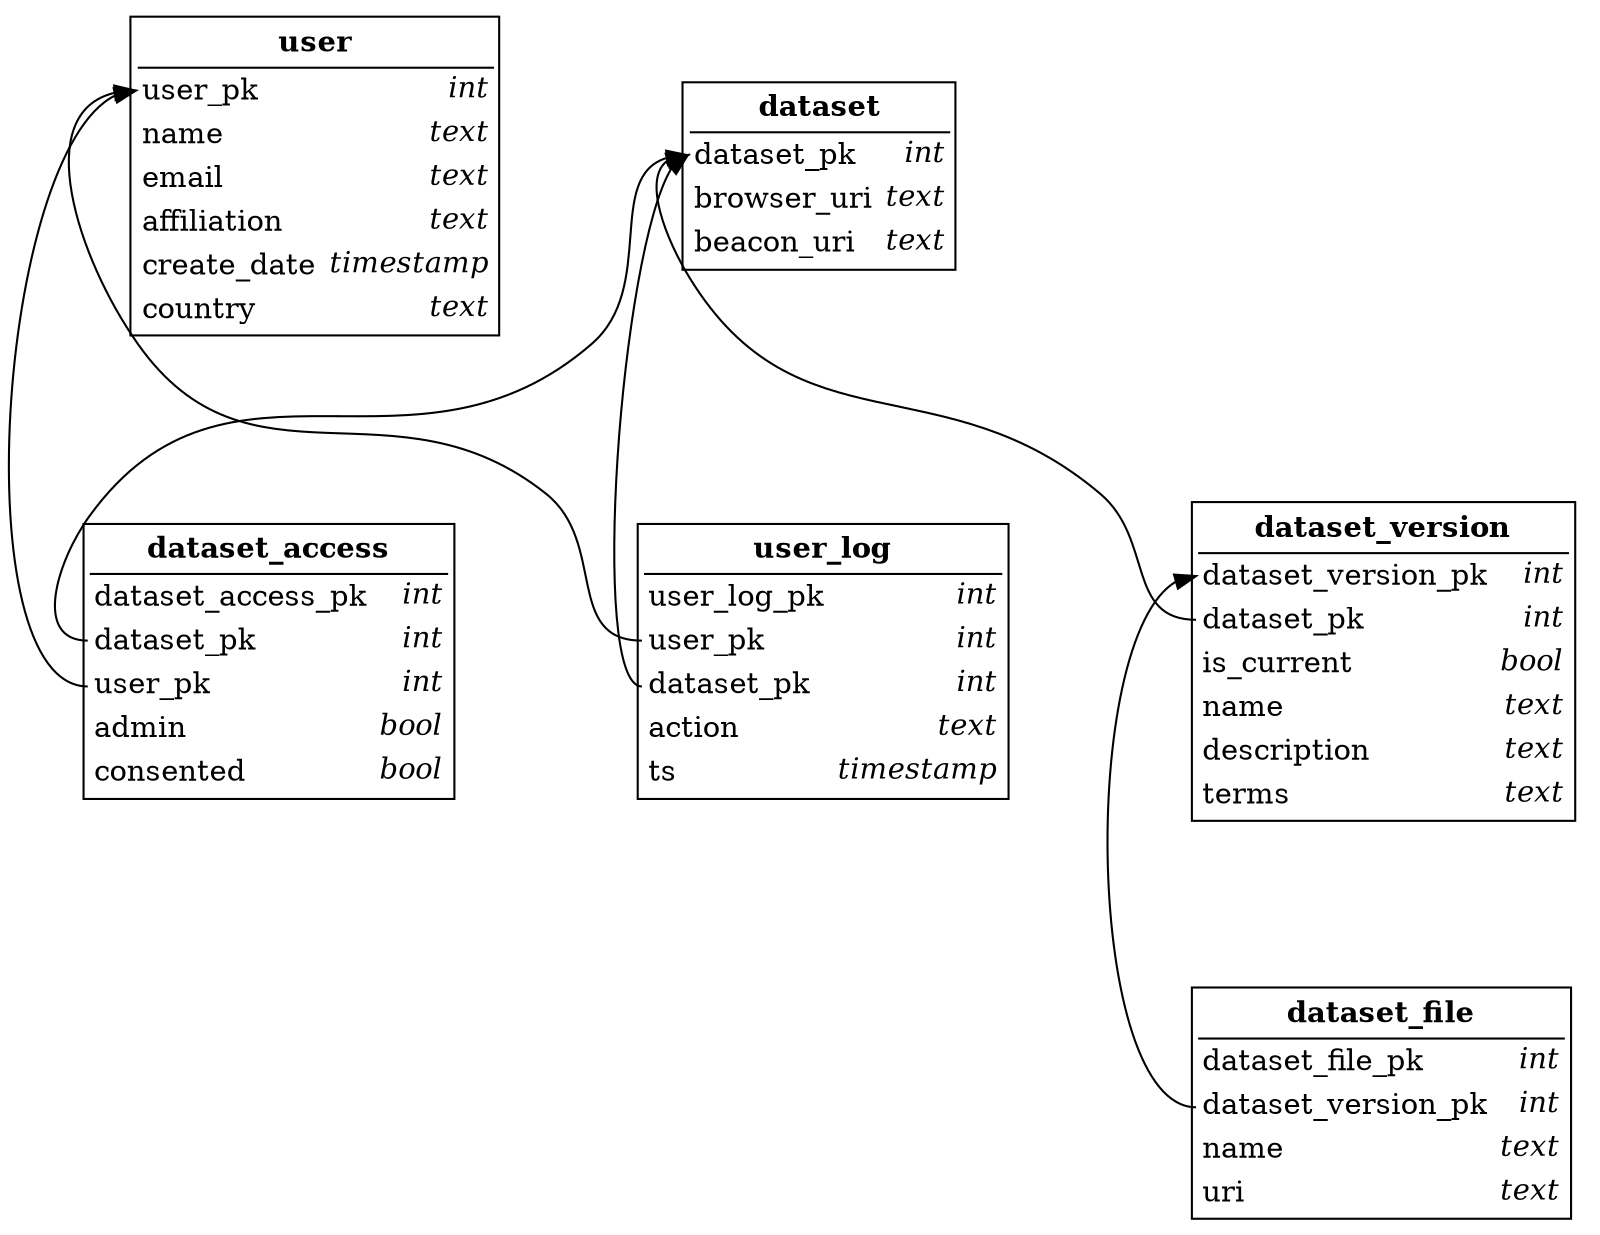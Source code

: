 digraph {
    ranksep=1 nodesep=1 rankdir=BT
    node [ shape = none ]
    /*
    subgraph cluster0 {
        user_log_old [ label="{user_log|pk\lemail\laction\lts\l}" ]
        users_old [ label="{users|pk\lusername\lemail\ldownload_count\lswefreq_admin\laffiliation\lfull_user\lcreate_date\lcountry\lnewsletter\l}" ]
        label = "Old schema"
    }
    */
        user [ label=<<table border="1" cellborder="0" align="left">
            <tr><td border="1" sides="b" colspan="2"><b>user</b></td></tr>
            <tr><td align="left" port="pk">user_pk</td><td align="right"><i>int</i></td></tr>
            <tr><td align="left">name</td><td align="right"><i>text</i></td></tr>
            <tr><td align="left" port="email">email</td><td align="right"><i>text</i></td></tr>
            <tr><td align="left">affiliation</td><td align="right"><i>text</i></td></tr>
            <tr><td align="left">create_date</td><td align="right"><i>timestamp</i></td></tr>
            <tr><td align="left">country</td><td align="right"><i>text</i></td></tr>
            </table>> ];

        dataset [ label=<<table border="1" cellborder="0">
            <tr><td border="1" sides="b" colspan="2"><b>dataset</b></td></tr>
            <tr><td align="left" port="pk">dataset_pk</td><td align="right"><i>int</i></td></tr>
            <tr><td align="left">browser_uri</td>         <td align="right"><i>text</i></td></tr>
            <tr><td align="left">beacon_uri</td>          <td align="right"><i>text</i></td></tr>
            </table>> ];

        user_log [ label=<<table border="1" cellborder="0">
            <tr><td border="1" sides="b" colspan="2"><b>user_log</b></td></tr>
            <tr><td align="left" port="pk">user_log_pk</td><td align="right"><i>int</i></td></tr>
            <tr><td align="left" port="user_pk">user_pk</td><td align="right"><i>int</i></td></tr>
            <tr><td align="left" port="dataset">dataset_pk</td><td align="right"><i>int</i></td></tr>
            <tr><td align="left">action</td><td align="right"><i>text</i></td></tr>
            <tr><td align="left">ts</td><td align="right"><i>timestamp</i></td></tr>
            </table>> ];

        dataset_access [ label=<<table border="1" cellborder="0">
            <tr><td border="1" sides="b" colspan="2"><b>dataset_access</b></td></tr>
            <tr><td align="left" port="pk">dataset_access_pk</td><td align="right"><i>int</i></td></tr>
            <tr><td align="left" port="dataset">dataset_pk</td><td align="right"><i>int</i></td></tr>
            <tr><td align="left" port="user">user_pk</td><td align="right"><i>int</i></td></tr>
            <tr><td align="left">admin</td><td align="right"><i>bool</i></td></tr>
            <tr><td align="left">consented</td><td align="right"><i>bool</i></td></tr>
            </table>> ];


        dataset_version [ label=<<table border="1" cellborder="0">
            <tr><td border="1" sides="b" colspan="2"><b>dataset_version</b></td></tr>
            <tr><td align="left" port="pk">dataset_version_pk</td><td align="right"><i>int</i></td></tr>
            <tr><td align="left" port="dataset">dataset_pk</td><td align="right"><i>int</i></td></tr>
            <tr><td align="left">is_current</td><td align="right"><i>bool</i></td></tr>
            <tr><td align="left">name</td><td align="right"><i>text</i></td></tr>
            <tr><td align="left">description</td><td align="right"><i>text</i></td></tr>
            <tr><td align="left">terms</td><td align="right"><i>text</i></td></tr>
            </table>> ];

        dataset_file [ label=<<table border="1" cellborder="0">
            <tr><td border="1" sides="b" colspan="2"><b>dataset_file</b></td></tr>
            <tr><td align="left" port="pk">dataset_file_pk</td><td align="right"><i>int</i></td></tr>
            <tr><td align="left" port="dv">dataset_version_pk</td><td align="right"><i>int</i></td></tr>
            <tr><td align="left">name</td><td align="right"><i>text</i></td></tr>
            <tr><td align="left">uri</td><td align="right"><i>text</i></td></tr>
            </table>> ];
    

        user_log:user_pk -> user:pk;
        dataset_access:user -> user:pk
        dataset_access:dataset -> dataset:pk
        dataset_version:dataset -> dataset:pk
        dataset_file:dv -> dataset_version:pk
        user_log:dataset -> dataset:pk

}
